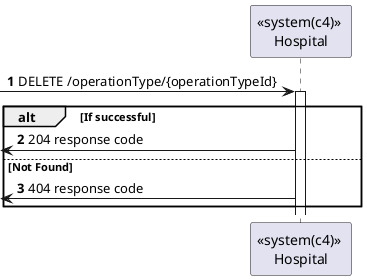 @startuml

autonumber

participant "<<system(c4)>> \nHospital" as sys

-> sys: DELETE /operationType/{operationTypeId}

activate sys
alt If successful
    <- sys: 204 response code
else Not Found
    <- sys: 404 response code
end

@enduml
